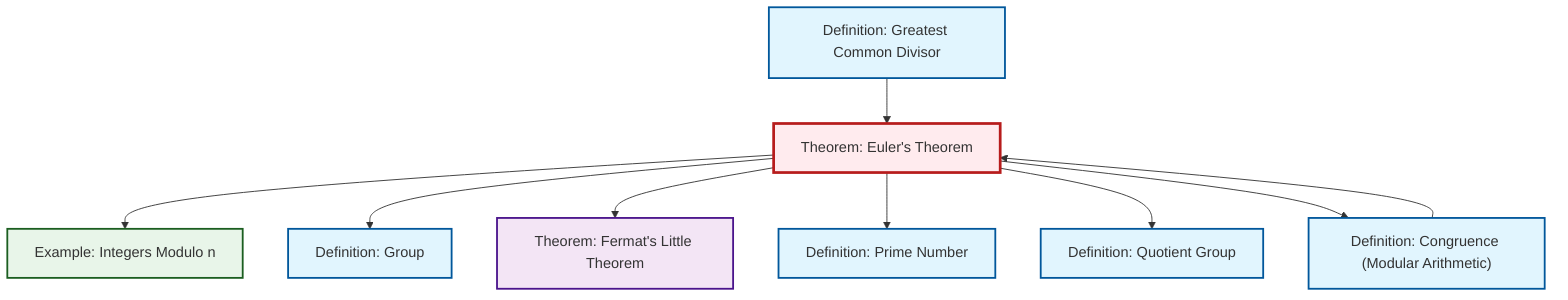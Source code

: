 graph TD
    classDef definition fill:#e1f5fe,stroke:#01579b,stroke-width:2px
    classDef theorem fill:#f3e5f5,stroke:#4a148c,stroke-width:2px
    classDef axiom fill:#fff3e0,stroke:#e65100,stroke-width:2px
    classDef example fill:#e8f5e9,stroke:#1b5e20,stroke-width:2px
    classDef current fill:#ffebee,stroke:#b71c1c,stroke-width:3px
    thm-euler["Theorem: Euler's Theorem"]:::theorem
    def-prime["Definition: Prime Number"]:::definition
    def-gcd["Definition: Greatest Common Divisor"]:::definition
    ex-quotient-integers-mod-n["Example: Integers Modulo n"]:::example
    def-congruence["Definition: Congruence (Modular Arithmetic)"]:::definition
    thm-fermat-little["Theorem: Fermat's Little Theorem"]:::theorem
    def-group["Definition: Group"]:::definition
    def-quotient-group["Definition: Quotient Group"]:::definition
    thm-euler --> ex-quotient-integers-mod-n
    def-congruence --> thm-euler
    thm-euler --> def-group
    thm-euler --> thm-fermat-little
    thm-euler --> def-prime
    def-gcd --> thm-euler
    thm-euler --> def-quotient-group
    thm-euler --> def-congruence
    class thm-euler current